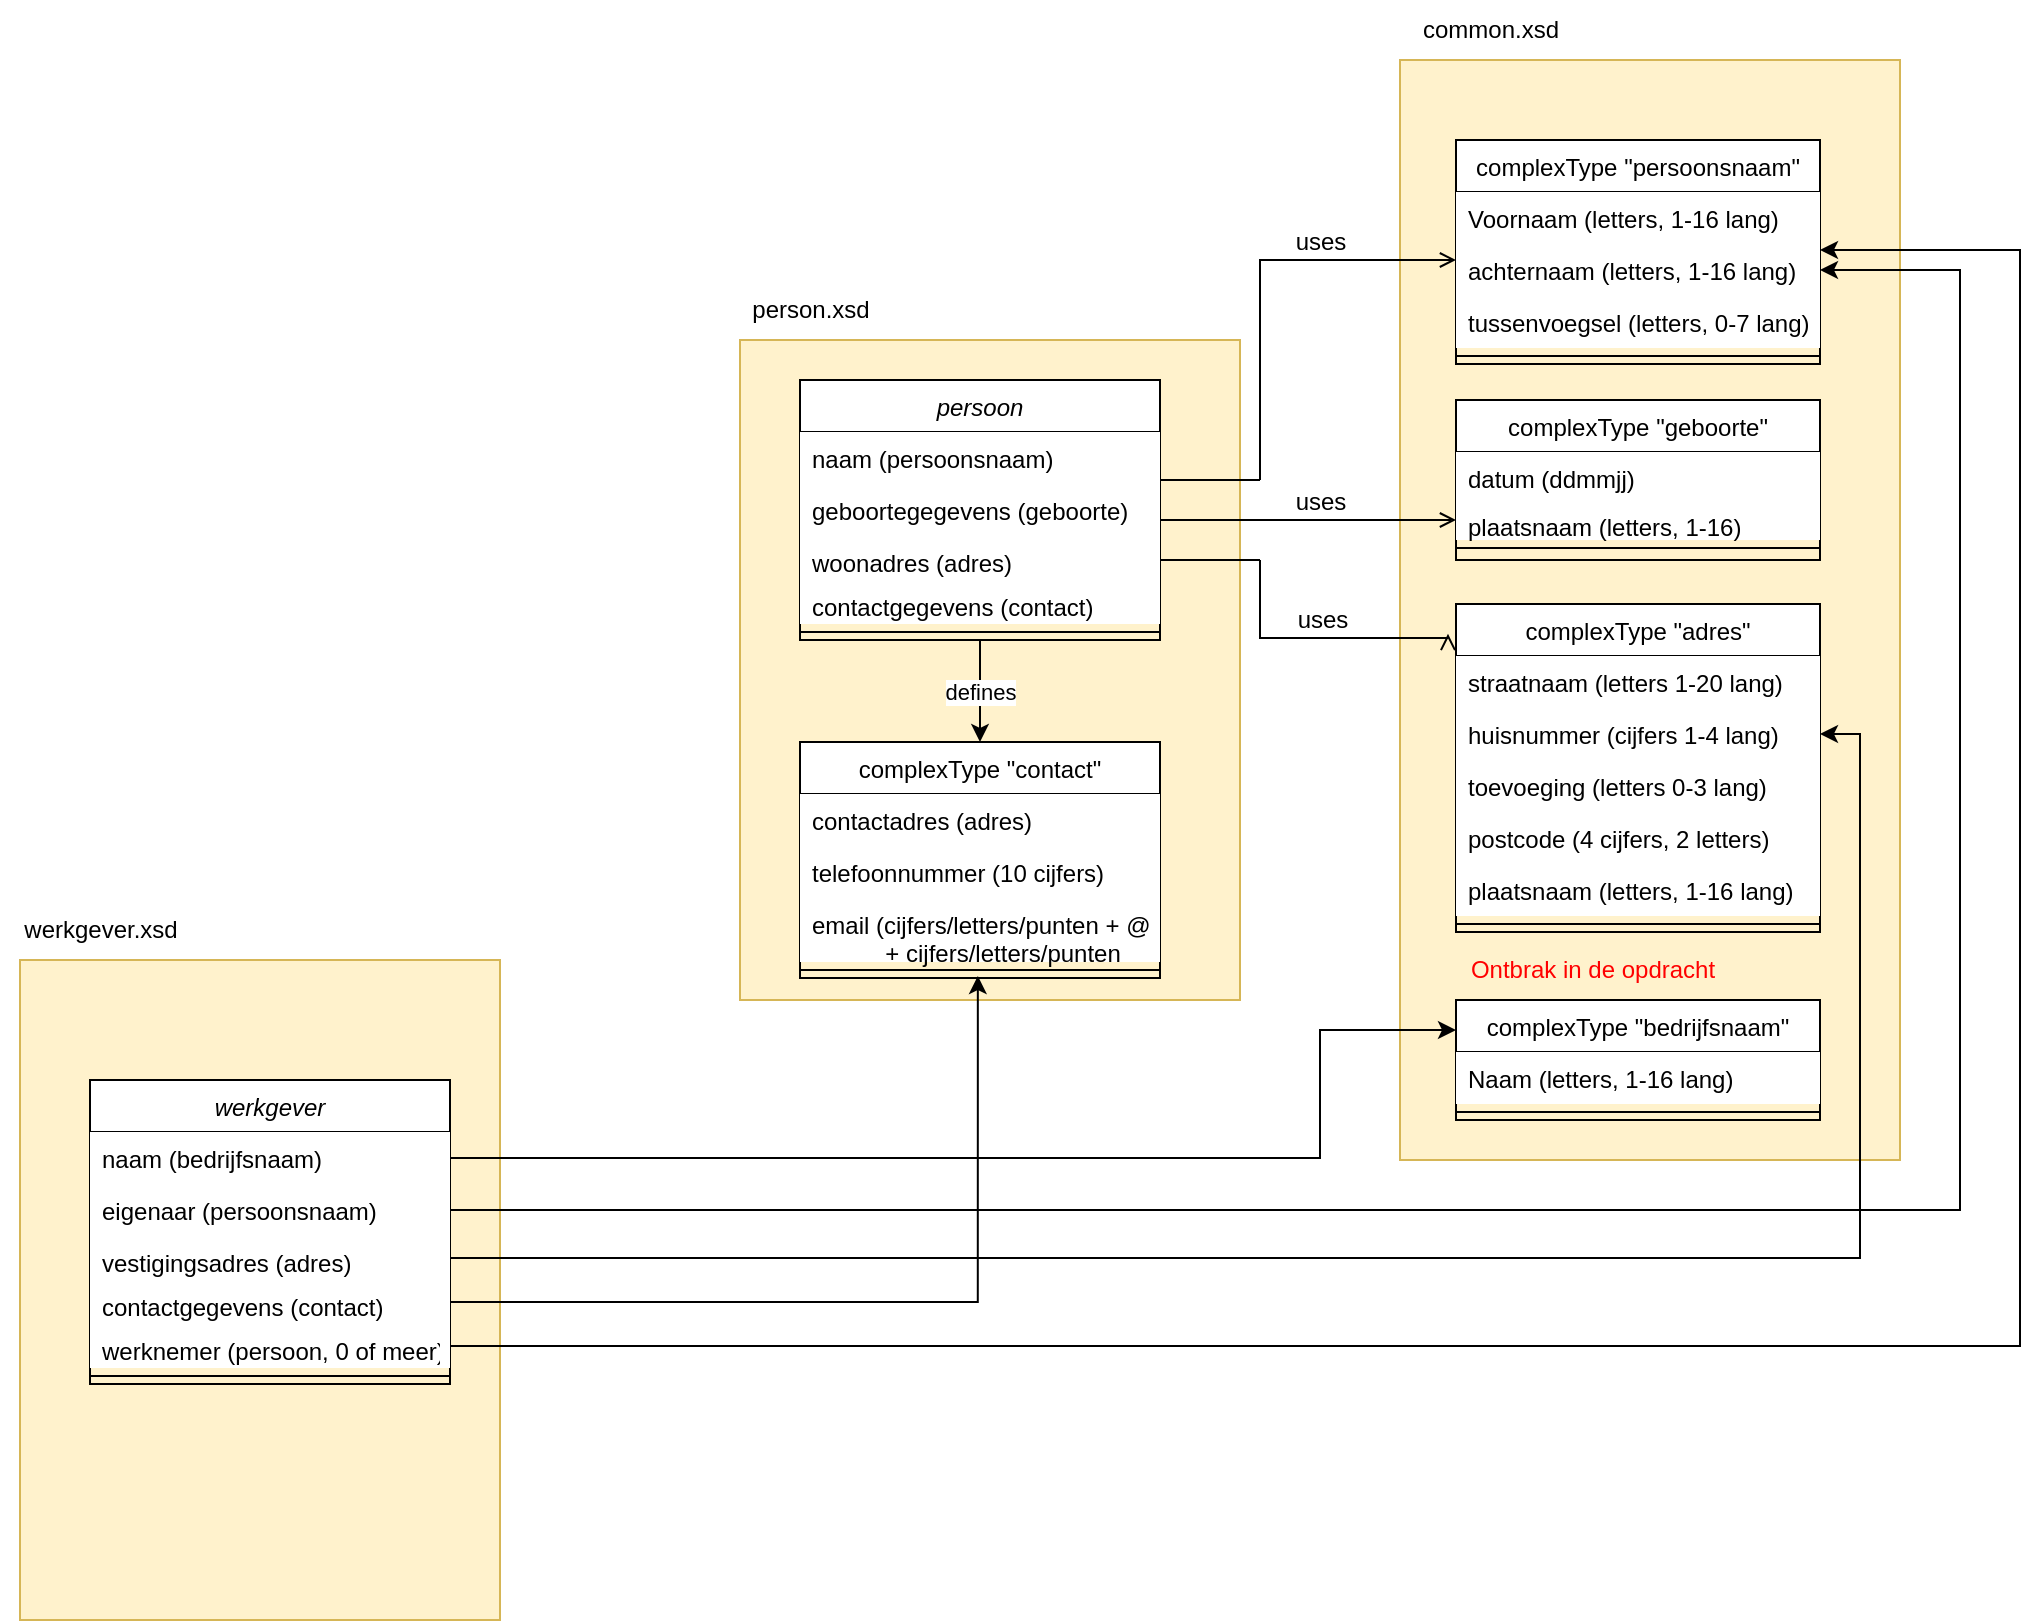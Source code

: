 <mxfile version="22.0.8" type="github">
  <diagram id="C5RBs43oDa-KdzZeNtuy" name="Page-1">
    <mxGraphModel dx="2261" dy="782" grid="1" gridSize="10" guides="1" tooltips="1" connect="1" arrows="1" fold="1" page="1" pageScale="1" pageWidth="827" pageHeight="1169" math="0" shadow="0">
      <root>
        <mxCell id="WIyWlLk6GJQsqaUBKTNV-0" />
        <mxCell id="WIyWlLk6GJQsqaUBKTNV-1" parent="WIyWlLk6GJQsqaUBKTNV-0" />
        <mxCell id="qMYolxVLrOdK9xW0y0QZ-11" value="" style="rounded=0;whiteSpace=wrap;html=1;align=left;fillColor=#fff2cc;strokeColor=#d6b656;" vertex="1" parent="WIyWlLk6GJQsqaUBKTNV-1">
          <mxGeometry x="140" y="190" width="250" height="330" as="geometry" />
        </mxCell>
        <mxCell id="qMYolxVLrOdK9xW0y0QZ-12" value="person.xsd" style="text;html=1;align=center;verticalAlign=middle;resizable=0;points=[];autosize=1;strokeColor=none;fillColor=none;" vertex="1" parent="WIyWlLk6GJQsqaUBKTNV-1">
          <mxGeometry x="135" y="160" width="80" height="30" as="geometry" />
        </mxCell>
        <mxCell id="qMYolxVLrOdK9xW0y0QZ-9" value="" style="rounded=0;whiteSpace=wrap;html=1;align=left;fillColor=#fff2cc;strokeColor=#d6b656;" vertex="1" parent="WIyWlLk6GJQsqaUBKTNV-1">
          <mxGeometry x="470" y="50" width="250" height="550" as="geometry" />
        </mxCell>
        <mxCell id="qMYolxVLrOdK9xW0y0QZ-7" value="defines" style="edgeStyle=orthogonalEdgeStyle;rounded=0;orthogonalLoop=1;jettySize=auto;html=1;exitX=0.5;exitY=1;exitDx=0;exitDy=0;entryX=0.5;entryY=0;entryDx=0;entryDy=0;" edge="1" parent="WIyWlLk6GJQsqaUBKTNV-1" source="zkfFHV4jXpPFQw0GAbJ--0" target="qMYolxVLrOdK9xW0y0QZ-1">
          <mxGeometry relative="1" as="geometry" />
        </mxCell>
        <mxCell id="zkfFHV4jXpPFQw0GAbJ--0" value="persoon" style="swimlane;fontStyle=2;align=center;verticalAlign=top;childLayout=stackLayout;horizontal=1;startSize=26;horizontalStack=0;resizeParent=1;resizeLast=0;collapsible=1;marginBottom=0;rounded=0;shadow=0;strokeWidth=1;" parent="WIyWlLk6GJQsqaUBKTNV-1" vertex="1">
          <mxGeometry x="170" y="210" width="180" height="130" as="geometry">
            <mxRectangle x="230" y="140" width="160" height="26" as="alternateBounds" />
          </mxGeometry>
        </mxCell>
        <mxCell id="zkfFHV4jXpPFQw0GAbJ--1" value="naam (persoonsnaam)" style="text;align=left;verticalAlign=top;spacingLeft=4;spacingRight=4;overflow=hidden;rotatable=0;points=[[0,0.5],[1,0.5]];portConstraint=eastwest;fillColor=default;" parent="zkfFHV4jXpPFQw0GAbJ--0" vertex="1">
          <mxGeometry y="26" width="180" height="26" as="geometry" />
        </mxCell>
        <mxCell id="zkfFHV4jXpPFQw0GAbJ--2" value="geboortegegevens (geboorte)" style="text;align=left;verticalAlign=top;spacingLeft=4;spacingRight=4;overflow=hidden;rotatable=0;points=[[0,0.5],[1,0.5]];portConstraint=eastwest;rounded=0;shadow=0;html=0;fillColor=default;" parent="zkfFHV4jXpPFQw0GAbJ--0" vertex="1">
          <mxGeometry y="52" width="180" height="26" as="geometry" />
        </mxCell>
        <mxCell id="zkfFHV4jXpPFQw0GAbJ--3" value="woonadres (adres)" style="text;align=left;verticalAlign=top;spacingLeft=4;spacingRight=4;overflow=hidden;rotatable=0;points=[[0,0.5],[1,0.5]];portConstraint=eastwest;rounded=0;shadow=0;html=0;fillColor=default;" parent="zkfFHV4jXpPFQw0GAbJ--0" vertex="1">
          <mxGeometry y="78" width="180" height="22" as="geometry" />
        </mxCell>
        <mxCell id="qMYolxVLrOdK9xW0y0QZ-6" value="contactgegevens (contact)" style="text;align=left;verticalAlign=top;spacingLeft=4;spacingRight=4;overflow=hidden;rotatable=0;points=[[0,0.5],[1,0.5]];portConstraint=eastwest;rounded=0;shadow=0;html=0;fillColor=default;" vertex="1" parent="zkfFHV4jXpPFQw0GAbJ--0">
          <mxGeometry y="100" width="180" height="22" as="geometry" />
        </mxCell>
        <mxCell id="zkfFHV4jXpPFQw0GAbJ--4" value="" style="line;html=1;strokeWidth=1;align=left;verticalAlign=middle;spacingTop=-1;spacingLeft=3;spacingRight=3;rotatable=0;labelPosition=right;points=[];portConstraint=eastwest;" parent="zkfFHV4jXpPFQw0GAbJ--0" vertex="1">
          <mxGeometry y="122" width="180" height="8" as="geometry" />
        </mxCell>
        <mxCell id="zkfFHV4jXpPFQw0GAbJ--17" value="complexType &quot;adres&quot;" style="swimlane;fontStyle=0;align=center;verticalAlign=top;childLayout=stackLayout;horizontal=1;startSize=26;horizontalStack=0;resizeParent=1;resizeLast=0;collapsible=1;marginBottom=0;rounded=0;shadow=0;strokeWidth=1;fillColor=#FFFFFF;" parent="WIyWlLk6GJQsqaUBKTNV-1" vertex="1">
          <mxGeometry x="498" y="322" width="182" height="164" as="geometry">
            <mxRectangle x="550" y="140" width="160" height="26" as="alternateBounds" />
          </mxGeometry>
        </mxCell>
        <mxCell id="zkfFHV4jXpPFQw0GAbJ--18" value="straatnaam (letters 1-20 lang)" style="text;align=left;verticalAlign=top;spacingLeft=4;spacingRight=4;overflow=hidden;rotatable=0;points=[[0,0.5],[1,0.5]];portConstraint=eastwest;fillColor=default;" parent="zkfFHV4jXpPFQw0GAbJ--17" vertex="1">
          <mxGeometry y="26" width="182" height="26" as="geometry" />
        </mxCell>
        <mxCell id="zkfFHV4jXpPFQw0GAbJ--19" value="huisnummer (cijfers 1-4 lang)" style="text;align=left;verticalAlign=top;spacingLeft=4;spacingRight=4;overflow=hidden;rotatable=0;points=[[0,0.5],[1,0.5]];portConstraint=eastwest;rounded=0;shadow=0;html=0;fillColor=default;" parent="zkfFHV4jXpPFQw0GAbJ--17" vertex="1">
          <mxGeometry y="52" width="182" height="26" as="geometry" />
        </mxCell>
        <mxCell id="zkfFHV4jXpPFQw0GAbJ--20" value="toevoeging (letters 0-3 lang)" style="text;align=left;verticalAlign=top;spacingLeft=4;spacingRight=4;overflow=hidden;rotatable=0;points=[[0,0.5],[1,0.5]];portConstraint=eastwest;rounded=0;shadow=0;html=0;fillColor=default;" parent="zkfFHV4jXpPFQw0GAbJ--17" vertex="1">
          <mxGeometry y="78" width="182" height="26" as="geometry" />
        </mxCell>
        <mxCell id="zkfFHV4jXpPFQw0GAbJ--21" value="postcode (4 cijfers, 2 letters)" style="text;align=left;verticalAlign=top;spacingLeft=4;spacingRight=4;overflow=hidden;rotatable=0;points=[[0,0.5],[1,0.5]];portConstraint=eastwest;rounded=0;shadow=0;html=0;fillColor=default;" parent="zkfFHV4jXpPFQw0GAbJ--17" vertex="1">
          <mxGeometry y="104" width="182" height="26" as="geometry" />
        </mxCell>
        <mxCell id="zkfFHV4jXpPFQw0GAbJ--22" value="plaatsnaam (letters, 1-16 lang)" style="text;align=left;verticalAlign=top;spacingLeft=4;spacingRight=4;overflow=hidden;rotatable=0;points=[[0,0.5],[1,0.5]];portConstraint=eastwest;rounded=0;shadow=0;html=0;fillColor=default;" parent="zkfFHV4jXpPFQw0GAbJ--17" vertex="1">
          <mxGeometry y="130" width="182" height="26" as="geometry" />
        </mxCell>
        <mxCell id="zkfFHV4jXpPFQw0GAbJ--23" value="" style="line;html=1;strokeWidth=1;align=left;verticalAlign=middle;spacingTop=-1;spacingLeft=3;spacingRight=3;rotatable=0;labelPosition=right;points=[];portConstraint=eastwest;" parent="zkfFHV4jXpPFQw0GAbJ--17" vertex="1">
          <mxGeometry y="156" width="182" height="8" as="geometry" />
        </mxCell>
        <mxCell id="zkfFHV4jXpPFQw0GAbJ--26" value="" style="endArrow=open;shadow=0;strokeWidth=1;rounded=0;endFill=1;edgeStyle=elbowEdgeStyle;elbow=vertical;" parent="WIyWlLk6GJQsqaUBKTNV-1" edge="1">
          <mxGeometry x="0.5" y="41" relative="1" as="geometry">
            <mxPoint x="400" y="280" as="sourcePoint" />
            <mxPoint x="498" y="280" as="targetPoint" />
            <mxPoint x="-40" y="32" as="offset" />
          </mxGeometry>
        </mxCell>
        <mxCell id="zkfFHV4jXpPFQw0GAbJ--29" value="uses" style="text;html=1;resizable=0;points=[];;align=center;verticalAlign=middle;labelBackgroundColor=none;rounded=0;shadow=0;strokeWidth=1;fontSize=12;" parent="zkfFHV4jXpPFQw0GAbJ--26" vertex="1" connectable="0">
          <mxGeometry x="0.5" y="49" relative="1" as="geometry">
            <mxPoint x="-44" y="40" as="offset" />
          </mxGeometry>
        </mxCell>
        <mxCell id="B7xw3efHz-xBoZ8OPYXX-0" value="complexType &quot;persoonsnaam&quot;" style="swimlane;fontStyle=0;align=center;verticalAlign=top;childLayout=stackLayout;horizontal=1;startSize=26;horizontalStack=0;resizeParent=1;resizeLast=0;collapsible=1;marginBottom=0;rounded=0;shadow=0;strokeWidth=1;fillColor=#FFFFFF;" parent="WIyWlLk6GJQsqaUBKTNV-1" vertex="1">
          <mxGeometry x="498" y="90" width="182" height="112" as="geometry">
            <mxRectangle x="550" y="140" width="160" height="26" as="alternateBounds" />
          </mxGeometry>
        </mxCell>
        <mxCell id="B7xw3efHz-xBoZ8OPYXX-1" value="Voornaam (letters, 1-16 lang)" style="text;align=left;verticalAlign=top;spacingLeft=4;spacingRight=4;overflow=hidden;rotatable=0;points=[[0,0.5],[1,0.5]];portConstraint=eastwest;fillColor=default;" parent="B7xw3efHz-xBoZ8OPYXX-0" vertex="1">
          <mxGeometry y="26" width="182" height="26" as="geometry" />
        </mxCell>
        <mxCell id="B7xw3efHz-xBoZ8OPYXX-2" value="achternaam (letters, 1-16 lang)" style="text;align=left;verticalAlign=top;spacingLeft=4;spacingRight=4;overflow=hidden;rotatable=0;points=[[0,0.5],[1,0.5]];portConstraint=eastwest;rounded=0;shadow=0;html=0;fillColor=default;" parent="B7xw3efHz-xBoZ8OPYXX-0" vertex="1">
          <mxGeometry y="52" width="182" height="26" as="geometry" />
        </mxCell>
        <mxCell id="B7xw3efHz-xBoZ8OPYXX-3" value="tussenvoegsel (letters, 0-7 lang)" style="text;align=left;verticalAlign=top;spacingLeft=4;spacingRight=4;overflow=hidden;rotatable=0;points=[[0,0.5],[1,0.5]];portConstraint=eastwest;rounded=0;shadow=0;html=0;fillColor=default;" parent="B7xw3efHz-xBoZ8OPYXX-0" vertex="1">
          <mxGeometry y="78" width="182" height="26" as="geometry" />
        </mxCell>
        <mxCell id="B7xw3efHz-xBoZ8OPYXX-6" value="" style="line;html=1;strokeWidth=1;align=left;verticalAlign=middle;spacingTop=-1;spacingLeft=3;spacingRight=3;rotatable=0;labelPosition=right;points=[];portConstraint=eastwest;" parent="B7xw3efHz-xBoZ8OPYXX-0" vertex="1">
          <mxGeometry y="104" width="182" height="8" as="geometry" />
        </mxCell>
        <mxCell id="B7xw3efHz-xBoZ8OPYXX-8" value="complexType &quot;bedrijfsnaam&quot;" style="swimlane;fontStyle=0;align=center;verticalAlign=top;childLayout=stackLayout;horizontal=1;startSize=26;horizontalStack=0;resizeParent=1;resizeLast=0;collapsible=1;marginBottom=0;rounded=0;shadow=0;strokeWidth=1;fillColor=#FFFFFF;" parent="WIyWlLk6GJQsqaUBKTNV-1" vertex="1">
          <mxGeometry x="498" y="520" width="182" height="60" as="geometry">
            <mxRectangle x="550" y="140" width="160" height="26" as="alternateBounds" />
          </mxGeometry>
        </mxCell>
        <mxCell id="B7xw3efHz-xBoZ8OPYXX-9" value="Naam (letters, 1-16 lang)" style="text;align=left;verticalAlign=top;spacingLeft=4;spacingRight=4;overflow=hidden;rotatable=0;points=[[0,0.5],[1,0.5]];portConstraint=eastwest;fillColor=default;" parent="B7xw3efHz-xBoZ8OPYXX-8" vertex="1">
          <mxGeometry y="26" width="182" height="26" as="geometry" />
        </mxCell>
        <mxCell id="B7xw3efHz-xBoZ8OPYXX-12" value="" style="line;html=1;strokeWidth=1;align=left;verticalAlign=middle;spacingTop=-1;spacingLeft=3;spacingRight=3;rotatable=0;labelPosition=right;points=[];portConstraint=eastwest;" parent="B7xw3efHz-xBoZ8OPYXX-8" vertex="1">
          <mxGeometry y="52" width="182" height="8" as="geometry" />
        </mxCell>
        <mxCell id="B7xw3efHz-xBoZ8OPYXX-13" value="" style="endArrow=open;shadow=0;strokeWidth=1;rounded=0;endFill=1;edgeStyle=elbowEdgeStyle;elbow=vertical;" parent="WIyWlLk6GJQsqaUBKTNV-1" target="B7xw3efHz-xBoZ8OPYXX-0" edge="1">
          <mxGeometry x="0.5" y="41" relative="1" as="geometry">
            <mxPoint x="400" y="260" as="sourcePoint" />
            <mxPoint x="528" y="150" as="targetPoint" />
            <mxPoint x="-40" y="32" as="offset" />
            <Array as="points">
              <mxPoint x="450" y="150" />
            </Array>
          </mxGeometry>
        </mxCell>
        <mxCell id="B7xw3efHz-xBoZ8OPYXX-14" value="" style="resizable=0;align=left;verticalAlign=bottom;labelBackgroundColor=none;fontSize=12;" parent="B7xw3efHz-xBoZ8OPYXX-13" connectable="0" vertex="1">
          <mxGeometry x="-1" relative="1" as="geometry">
            <mxPoint x="-40" y="4" as="offset" />
          </mxGeometry>
        </mxCell>
        <mxCell id="B7xw3efHz-xBoZ8OPYXX-16" value="uses" style="text;html=1;resizable=0;points=[];;align=center;verticalAlign=middle;labelBackgroundColor=none;rounded=0;shadow=0;strokeWidth=1;fontSize=12;" parent="B7xw3efHz-xBoZ8OPYXX-13" vertex="1" connectable="0">
          <mxGeometry x="0.5" y="49" relative="1" as="geometry">
            <mxPoint x="-16" y="40" as="offset" />
          </mxGeometry>
        </mxCell>
        <mxCell id="B7xw3efHz-xBoZ8OPYXX-17" value="complexType &quot;geboorte&quot;" style="swimlane;fontStyle=0;align=center;verticalAlign=top;childLayout=stackLayout;horizontal=1;startSize=26;horizontalStack=0;resizeParent=1;resizeLast=0;collapsible=1;marginBottom=0;rounded=0;shadow=0;strokeWidth=1;fillColor=#FFFFFF;" parent="WIyWlLk6GJQsqaUBKTNV-1" vertex="1">
          <mxGeometry x="498" y="220" width="182" height="80" as="geometry">
            <mxRectangle x="550" y="140" width="160" height="26" as="alternateBounds" />
          </mxGeometry>
        </mxCell>
        <mxCell id="B7xw3efHz-xBoZ8OPYXX-18" value="datum (ddmmjj)" style="text;align=left;verticalAlign=top;spacingLeft=4;spacingRight=4;overflow=hidden;rotatable=0;points=[[0,0.5],[1,0.5]];portConstraint=eastwest;fillColor=default;" parent="B7xw3efHz-xBoZ8OPYXX-17" vertex="1">
          <mxGeometry y="26" width="182" height="24" as="geometry" />
        </mxCell>
        <mxCell id="B7xw3efHz-xBoZ8OPYXX-21" value="plaatsnaam (letters, 1-16)" style="text;align=left;verticalAlign=top;spacingLeft=4;spacingRight=4;overflow=hidden;rotatable=0;points=[[0,0.5],[1,0.5]];portConstraint=eastwest;fillColor=#FFFFFF;" parent="B7xw3efHz-xBoZ8OPYXX-17" vertex="1">
          <mxGeometry y="50" width="182" height="20" as="geometry" />
        </mxCell>
        <mxCell id="B7xw3efHz-xBoZ8OPYXX-19" value="" style="line;html=1;strokeWidth=1;align=left;verticalAlign=middle;spacingTop=-1;spacingLeft=3;spacingRight=3;rotatable=0;labelPosition=right;points=[];portConstraint=eastwest;" parent="B7xw3efHz-xBoZ8OPYXX-17" vertex="1">
          <mxGeometry y="70" width="182" height="8" as="geometry" />
        </mxCell>
        <mxCell id="B7xw3efHz-xBoZ8OPYXX-22" value="" style="endArrow=open;shadow=0;strokeWidth=1;rounded=0;endFill=1;edgeStyle=elbowEdgeStyle;elbow=vertical;exitX=1;exitY=0.5;exitDx=0;exitDy=0;entryX=-0.022;entryY=0.091;entryDx=0;entryDy=0;entryPerimeter=0;" parent="WIyWlLk6GJQsqaUBKTNV-1" target="zkfFHV4jXpPFQw0GAbJ--17" edge="1">
          <mxGeometry x="0.5" y="41" relative="1" as="geometry">
            <mxPoint x="400" y="300" as="sourcePoint" />
            <mxPoint x="430" y="361" as="targetPoint" />
            <mxPoint x="-40" y="32" as="offset" />
            <Array as="points">
              <mxPoint x="480" y="339" />
            </Array>
          </mxGeometry>
        </mxCell>
        <mxCell id="B7xw3efHz-xBoZ8OPYXX-25" value="uses" style="text;html=1;resizable=0;points=[];;align=center;verticalAlign=middle;labelBackgroundColor=none;rounded=0;shadow=0;strokeWidth=1;fontSize=12;" parent="B7xw3efHz-xBoZ8OPYXX-22" vertex="1" connectable="0">
          <mxGeometry x="0.5" y="49" relative="1" as="geometry">
            <mxPoint x="-32" y="40" as="offset" />
          </mxGeometry>
        </mxCell>
        <mxCell id="qMYolxVLrOdK9xW0y0QZ-1" value="complexType &quot;contact&quot;" style="swimlane;fontStyle=0;align=center;verticalAlign=top;childLayout=stackLayout;horizontal=1;startSize=26;horizontalStack=0;resizeParent=1;resizeLast=0;collapsible=1;marginBottom=0;rounded=0;shadow=0;strokeWidth=1;" vertex="1" parent="WIyWlLk6GJQsqaUBKTNV-1">
          <mxGeometry x="170" y="391" width="180" height="118" as="geometry">
            <mxRectangle x="550" y="140" width="160" height="26" as="alternateBounds" />
          </mxGeometry>
        </mxCell>
        <mxCell id="qMYolxVLrOdK9xW0y0QZ-2" value="contactadres (adres)" style="text;align=left;verticalAlign=top;spacingLeft=4;spacingRight=4;overflow=hidden;rotatable=0;points=[[0,0.5],[1,0.5]];portConstraint=eastwest;fillColor=default;" vertex="1" parent="qMYolxVLrOdK9xW0y0QZ-1">
          <mxGeometry y="26" width="180" height="26" as="geometry" />
        </mxCell>
        <mxCell id="qMYolxVLrOdK9xW0y0QZ-3" value="telefoonnummer (10 cijfers)" style="text;align=left;verticalAlign=top;spacingLeft=4;spacingRight=4;overflow=hidden;rotatable=0;points=[[0,0.5],[1,0.5]];portConstraint=eastwest;rounded=0;shadow=0;html=0;fillColor=default;" vertex="1" parent="qMYolxVLrOdK9xW0y0QZ-1">
          <mxGeometry y="52" width="180" height="26" as="geometry" />
        </mxCell>
        <mxCell id="qMYolxVLrOdK9xW0y0QZ-4" value="email (cijfers/letters/punten + @ &#xa;           + cijfers/letters/punten" style="text;align=left;verticalAlign=top;spacingLeft=4;spacingRight=4;overflow=hidden;rotatable=0;points=[[0,0.5],[1,0.5]];portConstraint=eastwest;rounded=0;shadow=0;html=0;fillColor=default;" vertex="1" parent="qMYolxVLrOdK9xW0y0QZ-1">
          <mxGeometry y="78" width="180" height="32" as="geometry" />
        </mxCell>
        <mxCell id="qMYolxVLrOdK9xW0y0QZ-5" value="" style="line;html=1;strokeWidth=1;align=left;verticalAlign=middle;spacingTop=-1;spacingLeft=3;spacingRight=3;rotatable=0;labelPosition=right;points=[];portConstraint=eastwest;" vertex="1" parent="qMYolxVLrOdK9xW0y0QZ-1">
          <mxGeometry y="110" width="180" height="8" as="geometry" />
        </mxCell>
        <mxCell id="qMYolxVLrOdK9xW0y0QZ-8" value="&lt;font color=&quot;#ff0000&quot;&gt;Ontbrak in de opdracht&lt;/font&gt;" style="text;html=1;align=center;verticalAlign=middle;resizable=0;points=[];autosize=1;strokeColor=none;fillColor=none;" vertex="1" parent="WIyWlLk6GJQsqaUBKTNV-1">
          <mxGeometry x="491" y="490" width="150" height="30" as="geometry" />
        </mxCell>
        <mxCell id="qMYolxVLrOdK9xW0y0QZ-10" value="common.xsd" style="text;html=1;align=center;verticalAlign=middle;resizable=0;points=[];autosize=1;strokeColor=none;fillColor=none;" vertex="1" parent="WIyWlLk6GJQsqaUBKTNV-1">
          <mxGeometry x="470" y="20" width="90" height="30" as="geometry" />
        </mxCell>
        <mxCell id="qMYolxVLrOdK9xW0y0QZ-15" value="" style="endArrow=none;html=1;rounded=0;" edge="1" parent="WIyWlLk6GJQsqaUBKTNV-1">
          <mxGeometry width="50" height="50" relative="1" as="geometry">
            <mxPoint x="350" y="260" as="sourcePoint" />
            <mxPoint x="400" y="260" as="targetPoint" />
          </mxGeometry>
        </mxCell>
        <mxCell id="qMYolxVLrOdK9xW0y0QZ-16" value="" style="endArrow=none;html=1;rounded=0;" edge="1" parent="WIyWlLk6GJQsqaUBKTNV-1">
          <mxGeometry width="50" height="50" relative="1" as="geometry">
            <mxPoint x="350" y="280" as="sourcePoint" />
            <mxPoint x="400" y="280" as="targetPoint" />
          </mxGeometry>
        </mxCell>
        <mxCell id="qMYolxVLrOdK9xW0y0QZ-17" value="" style="endArrow=none;html=1;rounded=0;" edge="1" parent="WIyWlLk6GJQsqaUBKTNV-1">
          <mxGeometry width="50" height="50" relative="1" as="geometry">
            <mxPoint x="350" y="300" as="sourcePoint" />
            <mxPoint x="400" y="300" as="targetPoint" />
          </mxGeometry>
        </mxCell>
        <mxCell id="qMYolxVLrOdK9xW0y0QZ-21" value="" style="rounded=0;whiteSpace=wrap;html=1;align=left;fillColor=#fff2cc;strokeColor=#d6b656;" vertex="1" parent="WIyWlLk6GJQsqaUBKTNV-1">
          <mxGeometry x="-220" y="500" width="240" height="330" as="geometry" />
        </mxCell>
        <mxCell id="qMYolxVLrOdK9xW0y0QZ-46" value="werkgever.xsd" style="text;html=1;align=center;verticalAlign=middle;resizable=0;points=[];autosize=1;strokeColor=none;fillColor=none;" vertex="1" parent="WIyWlLk6GJQsqaUBKTNV-1">
          <mxGeometry x="-230" y="470" width="100" height="30" as="geometry" />
        </mxCell>
        <mxCell id="qMYolxVLrOdK9xW0y0QZ-47" value="werkgever" style="swimlane;fontStyle=2;align=center;verticalAlign=top;childLayout=stackLayout;horizontal=1;startSize=26;horizontalStack=0;resizeParent=1;resizeLast=0;collapsible=1;marginBottom=0;rounded=0;shadow=0;strokeWidth=1;" vertex="1" parent="WIyWlLk6GJQsqaUBKTNV-1">
          <mxGeometry x="-185" y="560" width="180" height="152" as="geometry">
            <mxRectangle x="230" y="140" width="160" height="26" as="alternateBounds" />
          </mxGeometry>
        </mxCell>
        <mxCell id="qMYolxVLrOdK9xW0y0QZ-48" value="naam (bedrijfsnaam)" style="text;align=left;verticalAlign=top;spacingLeft=4;spacingRight=4;overflow=hidden;rotatable=0;points=[[0,0.5],[1,0.5]];portConstraint=eastwest;fillColor=default;" vertex="1" parent="qMYolxVLrOdK9xW0y0QZ-47">
          <mxGeometry y="26" width="180" height="26" as="geometry" />
        </mxCell>
        <mxCell id="qMYolxVLrOdK9xW0y0QZ-49" value="eigenaar (persoonsnaam)" style="text;align=left;verticalAlign=top;spacingLeft=4;spacingRight=4;overflow=hidden;rotatable=0;points=[[0,0.5],[1,0.5]];portConstraint=eastwest;rounded=0;shadow=0;html=0;fillColor=default;" vertex="1" parent="qMYolxVLrOdK9xW0y0QZ-47">
          <mxGeometry y="52" width="180" height="26" as="geometry" />
        </mxCell>
        <mxCell id="qMYolxVLrOdK9xW0y0QZ-50" value="vestigingsadres (adres)" style="text;align=left;verticalAlign=top;spacingLeft=4;spacingRight=4;overflow=hidden;rotatable=0;points=[[0,0.5],[1,0.5]];portConstraint=eastwest;rounded=0;shadow=0;html=0;fillColor=default;" vertex="1" parent="qMYolxVLrOdK9xW0y0QZ-47">
          <mxGeometry y="78" width="180" height="22" as="geometry" />
        </mxCell>
        <mxCell id="qMYolxVLrOdK9xW0y0QZ-51" value="contactgegevens (contact)" style="text;align=left;verticalAlign=top;spacingLeft=4;spacingRight=4;overflow=hidden;rotatable=0;points=[[0,0.5],[1,0.5]];portConstraint=eastwest;rounded=0;shadow=0;html=0;fillColor=default;" vertex="1" parent="qMYolxVLrOdK9xW0y0QZ-47">
          <mxGeometry y="100" width="180" height="22" as="geometry" />
        </mxCell>
        <mxCell id="qMYolxVLrOdK9xW0y0QZ-52" value="werknemer (persoon, 0 of meer)" style="text;align=left;verticalAlign=top;spacingLeft=4;spacingRight=4;overflow=hidden;rotatable=0;points=[[0,0.5],[1,0.5]];portConstraint=eastwest;rounded=0;shadow=0;html=0;fillColor=default;" vertex="1" parent="qMYolxVLrOdK9xW0y0QZ-47">
          <mxGeometry y="122" width="180" height="22" as="geometry" />
        </mxCell>
        <mxCell id="qMYolxVLrOdK9xW0y0QZ-53" value="" style="line;html=1;strokeWidth=1;align=left;verticalAlign=middle;spacingTop=-1;spacingLeft=3;spacingRight=3;rotatable=0;labelPosition=right;points=[];portConstraint=eastwest;" vertex="1" parent="qMYolxVLrOdK9xW0y0QZ-47">
          <mxGeometry y="144" width="180" height="8" as="geometry" />
        </mxCell>
        <mxCell id="qMYolxVLrOdK9xW0y0QZ-54" value="" style="resizable=0;align=left;verticalAlign=bottom;labelBackgroundColor=none;fontSize=12;" connectable="0" vertex="1" parent="WIyWlLk6GJQsqaUBKTNV-1">
          <mxGeometry x="5" y="614" as="geometry" />
        </mxCell>
        <mxCell id="qMYolxVLrOdK9xW0y0QZ-55" style="edgeStyle=orthogonalEdgeStyle;rounded=0;orthogonalLoop=1;jettySize=auto;html=1;exitX=1;exitY=0.5;exitDx=0;exitDy=0;entryX=0;entryY=0.25;entryDx=0;entryDy=0;" edge="1" parent="WIyWlLk6GJQsqaUBKTNV-1" source="qMYolxVLrOdK9xW0y0QZ-48" target="B7xw3efHz-xBoZ8OPYXX-8">
          <mxGeometry relative="1" as="geometry">
            <Array as="points">
              <mxPoint x="430" y="599" />
              <mxPoint x="430" y="535" />
            </Array>
          </mxGeometry>
        </mxCell>
        <mxCell id="qMYolxVLrOdK9xW0y0QZ-56" style="edgeStyle=orthogonalEdgeStyle;rounded=0;orthogonalLoop=1;jettySize=auto;html=1;exitX=1;exitY=0.5;exitDx=0;exitDy=0;entryX=1;entryY=0.5;entryDx=0;entryDy=0;" edge="1" parent="WIyWlLk6GJQsqaUBKTNV-1" source="qMYolxVLrOdK9xW0y0QZ-49" target="B7xw3efHz-xBoZ8OPYXX-2">
          <mxGeometry relative="1" as="geometry">
            <Array as="points">
              <mxPoint x="750" y="625" />
              <mxPoint x="750" y="155" />
            </Array>
          </mxGeometry>
        </mxCell>
        <mxCell id="qMYolxVLrOdK9xW0y0QZ-57" style="edgeStyle=orthogonalEdgeStyle;rounded=0;orthogonalLoop=1;jettySize=auto;html=1;exitX=1;exitY=0.5;exitDx=0;exitDy=0;entryX=1;entryY=0.5;entryDx=0;entryDy=0;" edge="1" parent="WIyWlLk6GJQsqaUBKTNV-1" source="qMYolxVLrOdK9xW0y0QZ-50" target="zkfFHV4jXpPFQw0GAbJ--19">
          <mxGeometry relative="1" as="geometry" />
        </mxCell>
        <mxCell id="qMYolxVLrOdK9xW0y0QZ-58" style="edgeStyle=orthogonalEdgeStyle;rounded=0;orthogonalLoop=1;jettySize=auto;html=1;exitX=1;exitY=0.5;exitDx=0;exitDy=0;entryX=0.494;entryY=0.875;entryDx=0;entryDy=0;entryPerimeter=0;" edge="1" parent="WIyWlLk6GJQsqaUBKTNV-1" source="qMYolxVLrOdK9xW0y0QZ-51" target="qMYolxVLrOdK9xW0y0QZ-5">
          <mxGeometry relative="1" as="geometry" />
        </mxCell>
        <mxCell id="qMYolxVLrOdK9xW0y0QZ-59" style="edgeStyle=orthogonalEdgeStyle;rounded=0;orthogonalLoop=1;jettySize=auto;html=1;exitX=1;exitY=0.5;exitDx=0;exitDy=0;entryX=1;entryY=0.115;entryDx=0;entryDy=0;entryPerimeter=0;" edge="1" parent="WIyWlLk6GJQsqaUBKTNV-1" source="qMYolxVLrOdK9xW0y0QZ-52" target="B7xw3efHz-xBoZ8OPYXX-2">
          <mxGeometry relative="1" as="geometry">
            <Array as="points">
              <mxPoint x="780" y="693" />
              <mxPoint x="780" y="145" />
            </Array>
          </mxGeometry>
        </mxCell>
      </root>
    </mxGraphModel>
  </diagram>
</mxfile>
